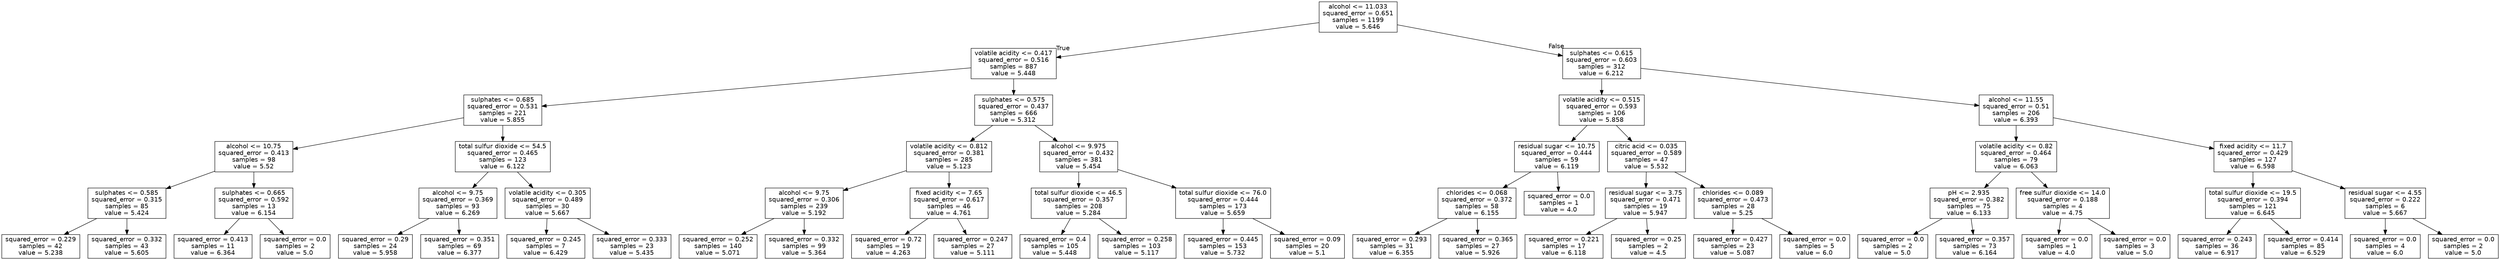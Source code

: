digraph Tree {
node [shape=box, fontname="helvetica"] ;
edge [fontname="helvetica"] ;
0 [label="alcohol <= 11.033\nsquared_error = 0.651\nsamples = 1199\nvalue = 5.646"] ;
1 [label="volatile acidity <= 0.417\nsquared_error = 0.516\nsamples = 887\nvalue = 5.448"] ;
0 -> 1 [labeldistance=2.5, labelangle=45, headlabel="True"] ;
2 [label="sulphates <= 0.685\nsquared_error = 0.531\nsamples = 221\nvalue = 5.855"] ;
1 -> 2 ;
3 [label="alcohol <= 10.75\nsquared_error = 0.413\nsamples = 98\nvalue = 5.52"] ;
2 -> 3 ;
4 [label="sulphates <= 0.585\nsquared_error = 0.315\nsamples = 85\nvalue = 5.424"] ;
3 -> 4 ;
5 [label="squared_error = 0.229\nsamples = 42\nvalue = 5.238"] ;
4 -> 5 ;
6 [label="squared_error = 0.332\nsamples = 43\nvalue = 5.605"] ;
4 -> 6 ;
7 [label="sulphates <= 0.665\nsquared_error = 0.592\nsamples = 13\nvalue = 6.154"] ;
3 -> 7 ;
8 [label="squared_error = 0.413\nsamples = 11\nvalue = 6.364"] ;
7 -> 8 ;
9 [label="squared_error = 0.0\nsamples = 2\nvalue = 5.0"] ;
7 -> 9 ;
10 [label="total sulfur dioxide <= 54.5\nsquared_error = 0.465\nsamples = 123\nvalue = 6.122"] ;
2 -> 10 ;
11 [label="alcohol <= 9.75\nsquared_error = 0.369\nsamples = 93\nvalue = 6.269"] ;
10 -> 11 ;
12 [label="squared_error = 0.29\nsamples = 24\nvalue = 5.958"] ;
11 -> 12 ;
13 [label="squared_error = 0.351\nsamples = 69\nvalue = 6.377"] ;
11 -> 13 ;
14 [label="volatile acidity <= 0.305\nsquared_error = 0.489\nsamples = 30\nvalue = 5.667"] ;
10 -> 14 ;
15 [label="squared_error = 0.245\nsamples = 7\nvalue = 6.429"] ;
14 -> 15 ;
16 [label="squared_error = 0.333\nsamples = 23\nvalue = 5.435"] ;
14 -> 16 ;
17 [label="sulphates <= 0.575\nsquared_error = 0.437\nsamples = 666\nvalue = 5.312"] ;
1 -> 17 ;
18 [label="volatile acidity <= 0.812\nsquared_error = 0.381\nsamples = 285\nvalue = 5.123"] ;
17 -> 18 ;
19 [label="alcohol <= 9.75\nsquared_error = 0.306\nsamples = 239\nvalue = 5.192"] ;
18 -> 19 ;
20 [label="squared_error = 0.252\nsamples = 140\nvalue = 5.071"] ;
19 -> 20 ;
21 [label="squared_error = 0.332\nsamples = 99\nvalue = 5.364"] ;
19 -> 21 ;
22 [label="fixed acidity <= 7.65\nsquared_error = 0.617\nsamples = 46\nvalue = 4.761"] ;
18 -> 22 ;
23 [label="squared_error = 0.72\nsamples = 19\nvalue = 4.263"] ;
22 -> 23 ;
24 [label="squared_error = 0.247\nsamples = 27\nvalue = 5.111"] ;
22 -> 24 ;
25 [label="alcohol <= 9.975\nsquared_error = 0.432\nsamples = 381\nvalue = 5.454"] ;
17 -> 25 ;
26 [label="total sulfur dioxide <= 46.5\nsquared_error = 0.357\nsamples = 208\nvalue = 5.284"] ;
25 -> 26 ;
27 [label="squared_error = 0.4\nsamples = 105\nvalue = 5.448"] ;
26 -> 27 ;
28 [label="squared_error = 0.258\nsamples = 103\nvalue = 5.117"] ;
26 -> 28 ;
29 [label="total sulfur dioxide <= 76.0\nsquared_error = 0.444\nsamples = 173\nvalue = 5.659"] ;
25 -> 29 ;
30 [label="squared_error = 0.445\nsamples = 153\nvalue = 5.732"] ;
29 -> 30 ;
31 [label="squared_error = 0.09\nsamples = 20\nvalue = 5.1"] ;
29 -> 31 ;
32 [label="sulphates <= 0.615\nsquared_error = 0.603\nsamples = 312\nvalue = 6.212"] ;
0 -> 32 [labeldistance=2.5, labelangle=-45, headlabel="False"] ;
33 [label="volatile acidity <= 0.515\nsquared_error = 0.593\nsamples = 106\nvalue = 5.858"] ;
32 -> 33 ;
34 [label="residual sugar <= 10.75\nsquared_error = 0.444\nsamples = 59\nvalue = 6.119"] ;
33 -> 34 ;
35 [label="chlorides <= 0.068\nsquared_error = 0.372\nsamples = 58\nvalue = 6.155"] ;
34 -> 35 ;
36 [label="squared_error = 0.293\nsamples = 31\nvalue = 6.355"] ;
35 -> 36 ;
37 [label="squared_error = 0.365\nsamples = 27\nvalue = 5.926"] ;
35 -> 37 ;
38 [label="squared_error = 0.0\nsamples = 1\nvalue = 4.0"] ;
34 -> 38 ;
39 [label="citric acid <= 0.035\nsquared_error = 0.589\nsamples = 47\nvalue = 5.532"] ;
33 -> 39 ;
40 [label="residual sugar <= 3.75\nsquared_error = 0.471\nsamples = 19\nvalue = 5.947"] ;
39 -> 40 ;
41 [label="squared_error = 0.221\nsamples = 17\nvalue = 6.118"] ;
40 -> 41 ;
42 [label="squared_error = 0.25\nsamples = 2\nvalue = 4.5"] ;
40 -> 42 ;
43 [label="chlorides <= 0.089\nsquared_error = 0.473\nsamples = 28\nvalue = 5.25"] ;
39 -> 43 ;
44 [label="squared_error = 0.427\nsamples = 23\nvalue = 5.087"] ;
43 -> 44 ;
45 [label="squared_error = 0.0\nsamples = 5\nvalue = 6.0"] ;
43 -> 45 ;
46 [label="alcohol <= 11.55\nsquared_error = 0.51\nsamples = 206\nvalue = 6.393"] ;
32 -> 46 ;
47 [label="volatile acidity <= 0.82\nsquared_error = 0.464\nsamples = 79\nvalue = 6.063"] ;
46 -> 47 ;
48 [label="pH <= 2.935\nsquared_error = 0.382\nsamples = 75\nvalue = 6.133"] ;
47 -> 48 ;
49 [label="squared_error = 0.0\nsamples = 2\nvalue = 5.0"] ;
48 -> 49 ;
50 [label="squared_error = 0.357\nsamples = 73\nvalue = 6.164"] ;
48 -> 50 ;
51 [label="free sulfur dioxide <= 14.0\nsquared_error = 0.188\nsamples = 4\nvalue = 4.75"] ;
47 -> 51 ;
52 [label="squared_error = 0.0\nsamples = 1\nvalue = 4.0"] ;
51 -> 52 ;
53 [label="squared_error = 0.0\nsamples = 3\nvalue = 5.0"] ;
51 -> 53 ;
54 [label="fixed acidity <= 11.7\nsquared_error = 0.429\nsamples = 127\nvalue = 6.598"] ;
46 -> 54 ;
55 [label="total sulfur dioxide <= 19.5\nsquared_error = 0.394\nsamples = 121\nvalue = 6.645"] ;
54 -> 55 ;
56 [label="squared_error = 0.243\nsamples = 36\nvalue = 6.917"] ;
55 -> 56 ;
57 [label="squared_error = 0.414\nsamples = 85\nvalue = 6.529"] ;
55 -> 57 ;
58 [label="residual sugar <= 4.55\nsquared_error = 0.222\nsamples = 6\nvalue = 5.667"] ;
54 -> 58 ;
59 [label="squared_error = 0.0\nsamples = 4\nvalue = 6.0"] ;
58 -> 59 ;
60 [label="squared_error = 0.0\nsamples = 2\nvalue = 5.0"] ;
58 -> 60 ;
}
